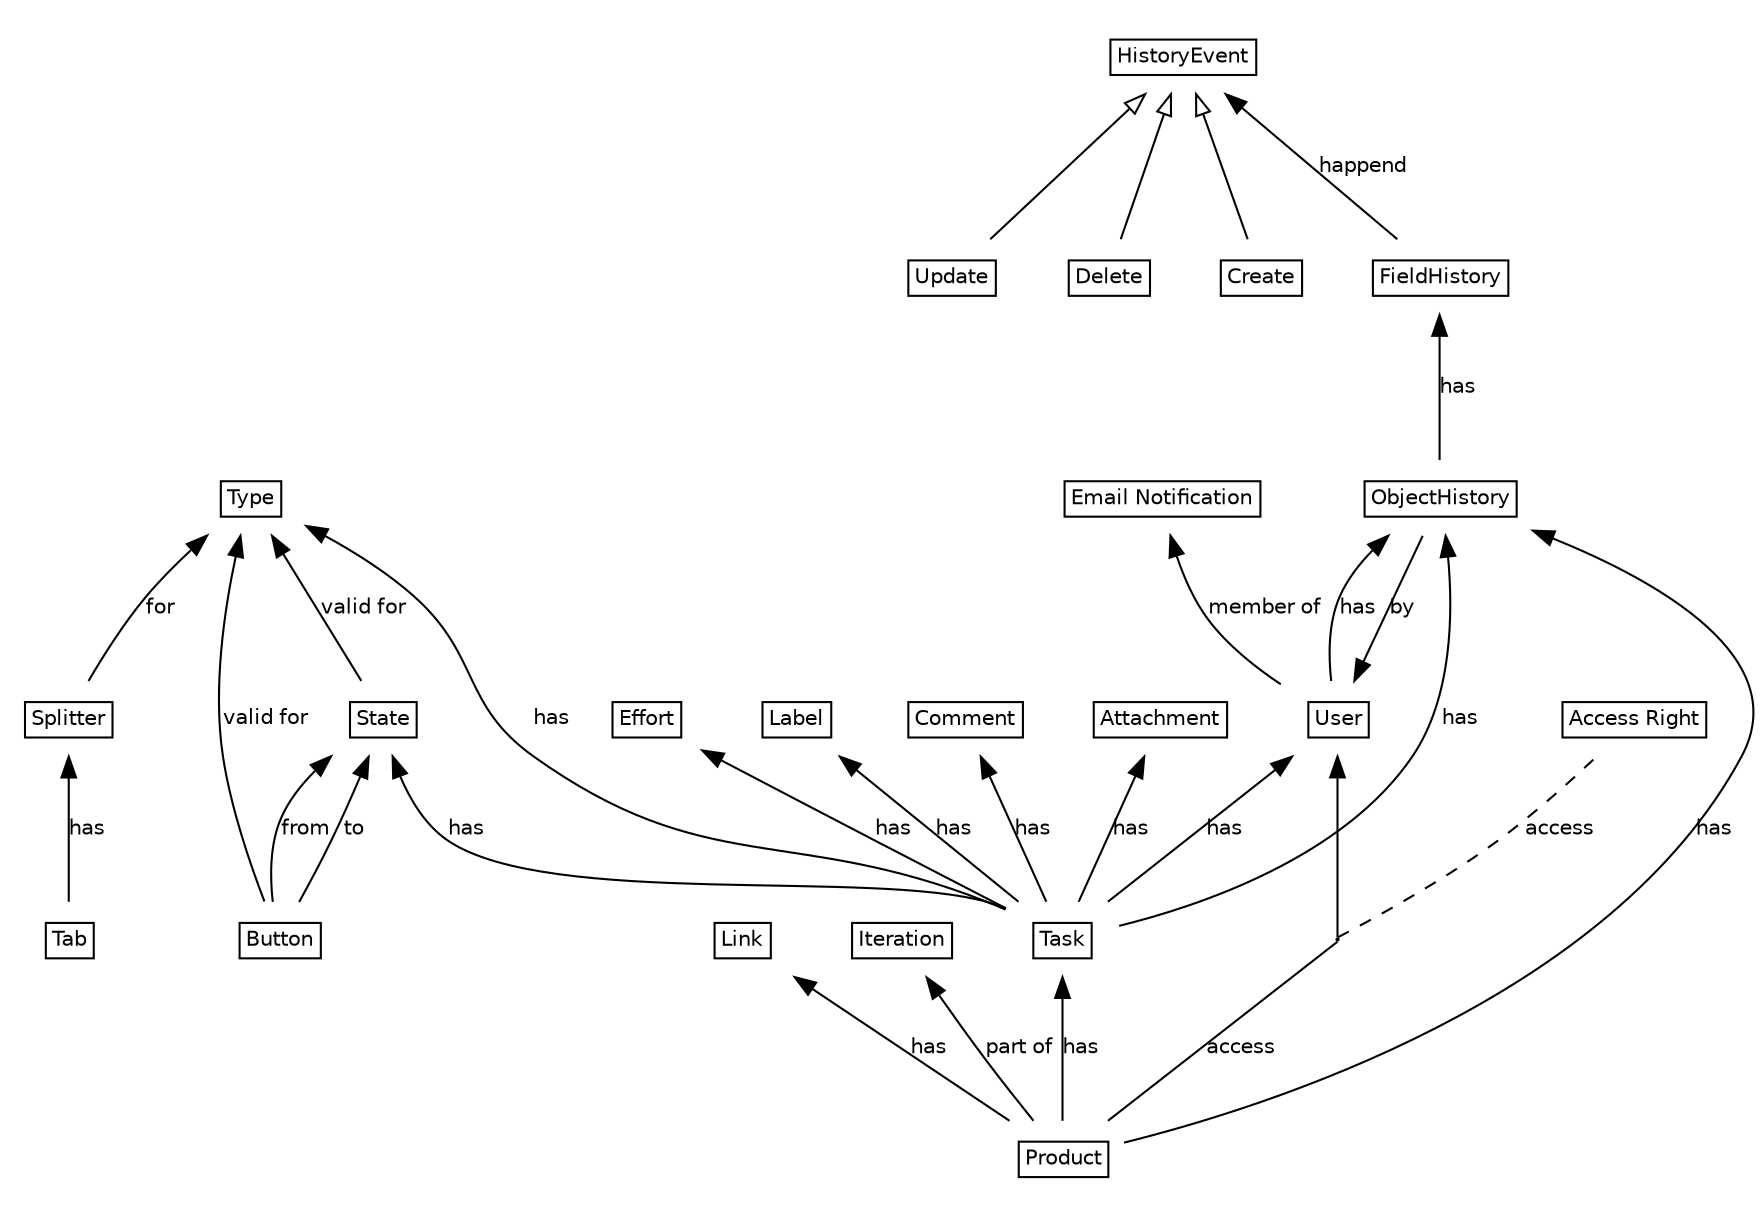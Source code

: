 digraph G {
	edge [fontname="Helvetica",fontsize=10,labelfontname="Helvetica",labelfontsize=10];
	node [fontname="Helvetica",fontsize=10,shape=plaintext];
	  nodesep=0.25;
		ranksep=0.5;
		ratio=0.7;
	minlen=2;
	rankdir=BT;
	c1 [label=<<table border="0" cellborder="1" cellspacing="0" cellpadding="2" port="p"><tr><td>Button</td></tr></table>> fontname="Helvetica", fontcolor="black", fontsize=10.0];
	c21 [label=<<table border="0" cellborder="1" cellspacing="0" cellpadding="2" port="p"><tr><td>User</td></tr></table>> fontname="Helvetica", fontcolor="black", fontsize=10.0];
	c10 [label=<<table border="0" cellborder="1" cellspacing="0" cellpadding="2" port="p"><tr><td>State</td></tr></table>> fontname="Helvetica", fontcolor="black", fontsize=10.0];
	c18 [label=<<table border="0" cellborder="1" cellspacing="0" cellpadding="2" port="p"><tr><td>Effort</td></tr></table>> fontname="Helvetica", fontcolor="black", fontsize=10.0];
	{ rank=same;
	c19 [label=<<table border="0" cellborder="1" cellspacing="0" cellpadding="2" port="p"><tr><td>Update</td></tr></table>> fontname="Helvetica", fontcolor="black", fontsize=10.0];
	c16 [label=<<table border="0" cellborder="1" cellspacing="0" cellpadding="2" port="p"><tr><td>Delete</td></tr></table>> fontname="Helvetica", fontcolor="black", fontsize=10.0];
	c11 [label=<<table border="0" cellborder="1" cellspacing="0" cellpadding="2" port="p"><tr><td>Create</td></tr></table>> fontname="Helvetica", fontcolor="black", fontsize=10.0];
	}
	c0 [label=<<table border="0" cellborder="1" cellspacing="0" cellpadding="2" port="p"><tr><td>Label</td></tr></table>> fontname="Helvetica", fontcolor="black", fontsize=10.0];
	c9 [label=<<table border="0" cellborder="1" cellspacing="0" cellpadding="2" port="p"><tr><td>Type</td></tr></table>> fontname="Helvetica", fontcolor="black", fontsize=10.0];
	c3 [label=<<table border="0" cellborder="1" cellspacing="0" cellpadding="2" port="p"><tr><td>Tab</td></tr></table>> fontname="Helvetica", fontcolor="black", fontsize=10.0];
	c5 [label=<<table border="0" cellborder="1" cellspacing="0" cellpadding="2" port="p"><tr><td>Comment</td></tr></table>> fontname="Helvetica", fontcolor="black", fontsize=10.0];
	c15 [label=<<table border="0" cellborder="1" cellspacing="0" cellpadding="2" port="p"><tr><td>Access Right</td></tr></table>> fontname="Helvetica", fontcolor="black", fontsize=10.0];
	c8 [label=<<table border="0" cellborder="1" cellspacing="0" cellpadding="2" port="p"><tr><td>Link</td></tr></table>> fontname="Helvetica", fontcolor="black", fontsize=10.0];
	c13 [label=<<table border="0" cellborder="1" cellspacing="0" cellpadding="2" port="p"><tr><td>HistoryEvent</td></tr></table>> fontname="Helvetica", fontcolor="black", fontsize=10.0];
	c2 [label=<<table border="0" cellborder="1" cellspacing="0" cellpadding="2" port="p"><tr><td>Product</td></tr></table>> fontname="Helvetica", fontcolor="black", fontsize=10.0];
	c17 [label=<<table border="0" cellborder="1" cellspacing="0" cellpadding="2" port="p"><tr><td>Email Notification</td></tr></table>> fontname="Helvetica", fontcolor="black", fontsize=10.0];
	c7 [label=<<table border="0" cellborder="1" cellspacing="0" cellpadding="2" port="p"><tr><td>FieldHistory</td></tr></table>> fontname="Helvetica", fontcolor="black", fontsize=10.0];
	c6 [label=<<table border="0" cellborder="1" cellspacing="0" cellpadding="2" port="p"><tr><td>Iteration</td></tr></table>> fontname="Helvetica", fontcolor="black", fontsize=10.0];
	c14 [label=<<table border="0" cellborder="1" cellspacing="0" cellpadding="2" port="p"><tr><td>Attachment</td></tr></table>> fontname="Helvetica", fontcolor="black", fontsize=10.0];
	c4 [label=<<table border="0" cellborder="1" cellspacing="0" cellpadding="2" port="p"><tr><td>Splitter</td></tr></table>> fontname="Helvetica", fontcolor="black", fontsize=10.0];
	c12 [label=<<table border="0" cellborder="1" cellspacing="0" cellpadding="2" port="p"><tr><td>Task</td></tr></table>> fontname="Helvetica", fontcolor="black", fontsize=10.0];
	c20 [label=<<table border="0" cellborder="1" cellspacing="0" cellpadding="2" port="p"><tr><td>ObjectHistory</td></tr></table>> fontname="Helvetica", fontcolor="black", fontsize=10.0];
	
	// regular assocations
	
	c1 -> c10 [label="from"];	
	
	c1 -> c10 [label="to"];	
	
	c1 -> c9 [label="valid for"];	
	
	c2 -> c12 [label="has"];	
	
	c2 -> c6 [label="part of"];	
	
	c2 -> c8 [label="has"];	
	
	c2 -> c20 [label="has"];	
	
	c3 -> c4 [label="has"];	
	
	c4 -> c9 [label="for"];	
	
	c7 -> c13 [label="happend"];	
	
	c10 -> c9 [label="valid for"];	
	
	c12 -> c10 [label="has"];	
	
	c12 -> c9 [label="has"];	
	
	c12 -> c0 [label="has"];	
	
	c12 -> c18 [label="has"];	
	
	c12 -> c21 [label="has"];	
	
	c12 -> c14 [label="has"];	
	
	c12 -> c20 [label="has"];	
	
	c12 -> c5 [label="has"];	
	
	c20 -> c7 [label="has"];	
	
	c20 -> c21 [label="by"];	
	
	c21 -> c17 [label="member of"];	
	
	c21 -> c20 [label="has"];	
	
	// assocations with classes on them
	
	ac0 [label="", shape="circle", width=0.01, height=0.01 ];
	c2 -> ac0 [label="access", dir="none"];
	ac0 -> c21 [label=""];
	ac0 -> c15 [label="access", dir="none", style="dashed"]	
	
	
	c11 -> c13 [arrowhead="empty"];
	
	c16 -> c13 [arrowhead="empty"];
	
	c19 -> c13 [arrowhead="empty"];
	
}